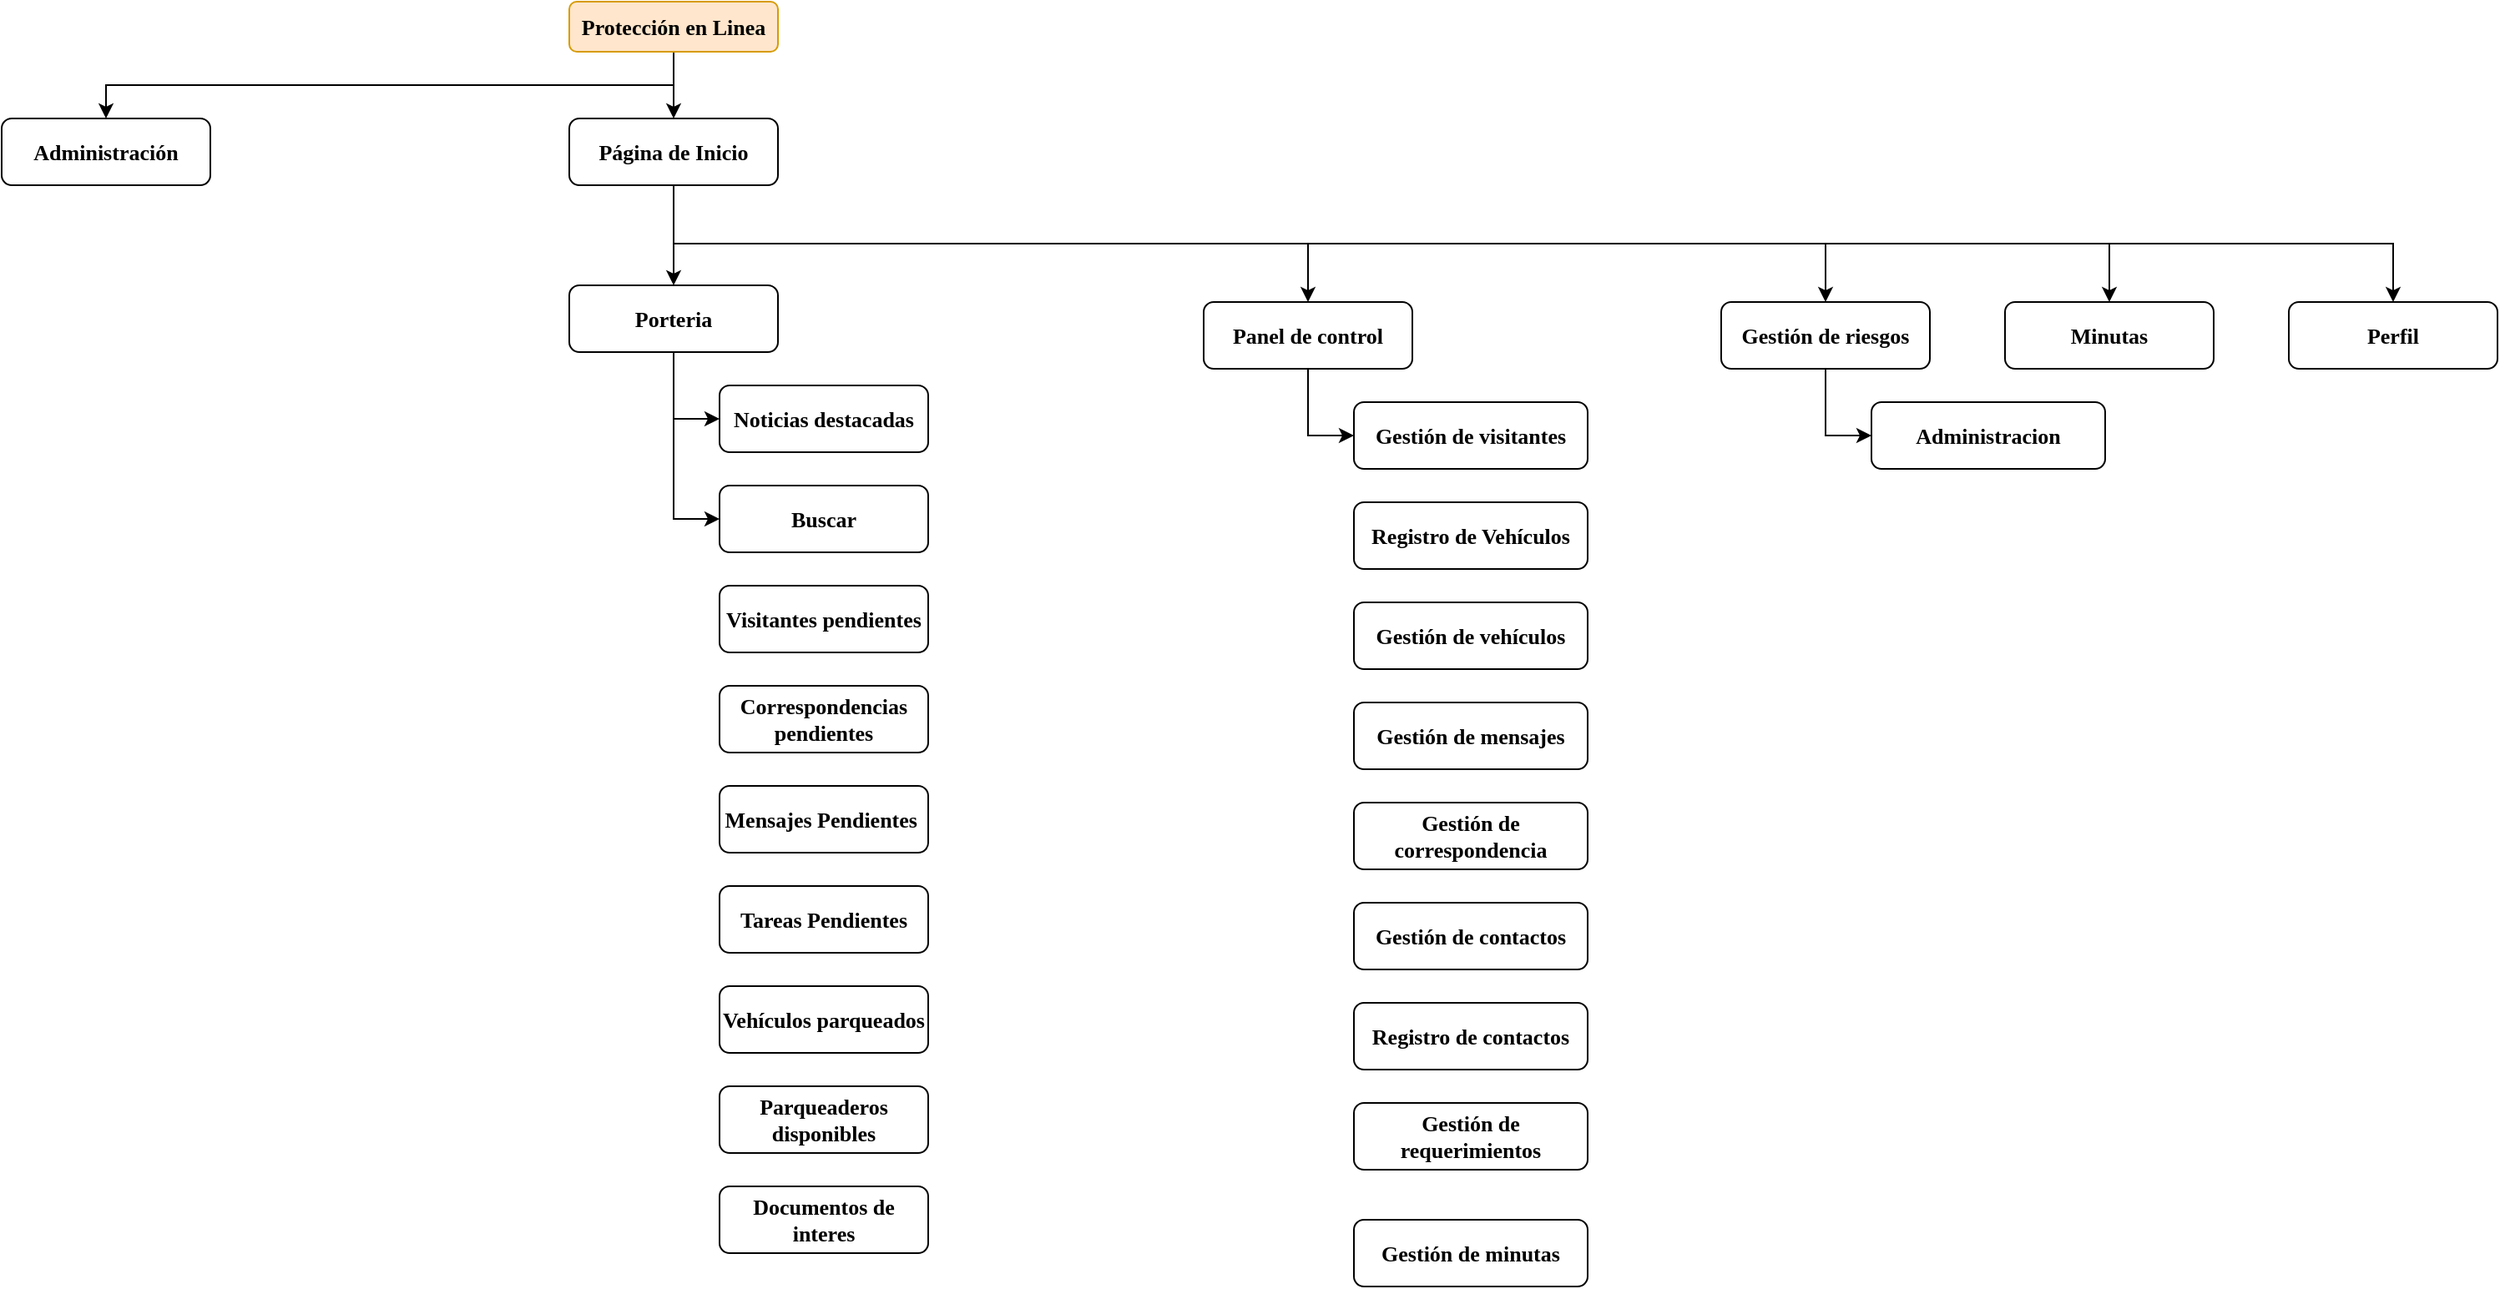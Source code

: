 <mxfile version="20.6.0" type="github">
  <diagram id="Iy70mCzCKJFpxcGli6i_" name="Page-1">
    <mxGraphModel dx="2276" dy="801" grid="1" gridSize="10" guides="1" tooltips="1" connect="1" arrows="1" fold="1" page="1" pageScale="1" pageWidth="850" pageHeight="1100" math="0" shadow="0">
      <root>
        <mxCell id="0" />
        <mxCell id="1" parent="0" />
        <mxCell id="mNEBTaRFAyoqbIbfhplp-5" style="edgeStyle=orthogonalEdgeStyle;rounded=0;orthogonalLoop=1;jettySize=auto;html=1;exitX=0.5;exitY=1;exitDx=0;exitDy=0;entryX=0.5;entryY=0;entryDx=0;entryDy=0;fontFamily=Verdana;fontSize=13;" edge="1" parent="1" source="mNEBTaRFAyoqbIbfhplp-1" target="mNEBTaRFAyoqbIbfhplp-3">
          <mxGeometry relative="1" as="geometry" />
        </mxCell>
        <mxCell id="mNEBTaRFAyoqbIbfhplp-6" style="edgeStyle=orthogonalEdgeStyle;rounded=0;orthogonalLoop=1;jettySize=auto;html=1;exitX=0.5;exitY=1;exitDx=0;exitDy=0;entryX=0.5;entryY=0;entryDx=0;entryDy=0;fontFamily=Verdana;fontSize=13;" edge="1" parent="1" source="mNEBTaRFAyoqbIbfhplp-1" target="mNEBTaRFAyoqbIbfhplp-4">
          <mxGeometry relative="1" as="geometry" />
        </mxCell>
        <mxCell id="mNEBTaRFAyoqbIbfhplp-1" value="Protección en Linea" style="rounded=1;whiteSpace=wrap;html=1;fillColor=#ffe6cc;strokeColor=#d79b00;fontFamily=Nunito;fontSource=https%3A%2F%2Ffonts.googleapis.com%2Fcss%3Ffamily%3DNunito;fontStyle=1;fontSize=13;" vertex="1" parent="1">
          <mxGeometry x="70" y="10" width="125" height="30" as="geometry" />
        </mxCell>
        <mxCell id="mNEBTaRFAyoqbIbfhplp-12" style="edgeStyle=orthogonalEdgeStyle;rounded=0;orthogonalLoop=1;jettySize=auto;html=1;exitX=0.5;exitY=1;exitDx=0;exitDy=0;entryX=0.5;entryY=0;entryDx=0;entryDy=0;fontFamily=Verdana;fontSize=13;" edge="1" parent="1" source="mNEBTaRFAyoqbIbfhplp-3" target="mNEBTaRFAyoqbIbfhplp-7">
          <mxGeometry relative="1" as="geometry" />
        </mxCell>
        <mxCell id="mNEBTaRFAyoqbIbfhplp-13" style="edgeStyle=orthogonalEdgeStyle;rounded=0;orthogonalLoop=1;jettySize=auto;html=1;exitX=0.5;exitY=1;exitDx=0;exitDy=0;entryX=0.5;entryY=0;entryDx=0;entryDy=0;fontFamily=Verdana;fontSize=13;" edge="1" parent="1" source="mNEBTaRFAyoqbIbfhplp-3" target="mNEBTaRFAyoqbIbfhplp-8">
          <mxGeometry relative="1" as="geometry" />
        </mxCell>
        <mxCell id="mNEBTaRFAyoqbIbfhplp-14" style="edgeStyle=orthogonalEdgeStyle;rounded=0;orthogonalLoop=1;jettySize=auto;html=1;exitX=0.5;exitY=1;exitDx=0;exitDy=0;fontFamily=Verdana;fontSize=13;" edge="1" parent="1" source="mNEBTaRFAyoqbIbfhplp-3" target="mNEBTaRFAyoqbIbfhplp-9">
          <mxGeometry relative="1" as="geometry" />
        </mxCell>
        <mxCell id="mNEBTaRFAyoqbIbfhplp-15" style="edgeStyle=orthogonalEdgeStyle;rounded=0;orthogonalLoop=1;jettySize=auto;html=1;exitX=0.5;exitY=1;exitDx=0;exitDy=0;fontFamily=Verdana;fontSize=13;" edge="1" parent="1" source="mNEBTaRFAyoqbIbfhplp-3" target="mNEBTaRFAyoqbIbfhplp-10">
          <mxGeometry relative="1" as="geometry" />
        </mxCell>
        <mxCell id="mNEBTaRFAyoqbIbfhplp-16" style="edgeStyle=orthogonalEdgeStyle;rounded=0;orthogonalLoop=1;jettySize=auto;html=1;exitX=0.5;exitY=1;exitDx=0;exitDy=0;entryX=0.5;entryY=0;entryDx=0;entryDy=0;fontFamily=Verdana;fontSize=13;" edge="1" parent="1" source="mNEBTaRFAyoqbIbfhplp-3" target="mNEBTaRFAyoqbIbfhplp-11">
          <mxGeometry relative="1" as="geometry" />
        </mxCell>
        <mxCell id="mNEBTaRFAyoqbIbfhplp-3" value="Página de Inicio" style="rounded=1;whiteSpace=wrap;html=1;fontFamily=Nunito;fontSource=https%3A%2F%2Ffonts.googleapis.com%2Fcss%3Ffamily%3DNunito;fontStyle=1;fontSize=13;" vertex="1" parent="1">
          <mxGeometry x="70" y="80" width="125" height="40" as="geometry" />
        </mxCell>
        <mxCell id="mNEBTaRFAyoqbIbfhplp-4" value="Administración" style="rounded=1;whiteSpace=wrap;html=1;fontFamily=Nunito;fontSource=https%3A%2F%2Ffonts.googleapis.com%2Fcss%3Ffamily%3DNunito;fontStyle=1;fontSize=13;" vertex="1" parent="1">
          <mxGeometry x="-270" y="80" width="125" height="40" as="geometry" />
        </mxCell>
        <mxCell id="mNEBTaRFAyoqbIbfhplp-19" style="edgeStyle=orthogonalEdgeStyle;rounded=0;orthogonalLoop=1;jettySize=auto;html=1;exitX=0.5;exitY=1;exitDx=0;exitDy=0;entryX=0;entryY=0.5;entryDx=0;entryDy=0;fontFamily=Verdana;fontSize=13;" edge="1" parent="1" source="mNEBTaRFAyoqbIbfhplp-7" target="mNEBTaRFAyoqbIbfhplp-17">
          <mxGeometry relative="1" as="geometry" />
        </mxCell>
        <mxCell id="mNEBTaRFAyoqbIbfhplp-21" style="edgeStyle=orthogonalEdgeStyle;rounded=0;orthogonalLoop=1;jettySize=auto;html=1;exitX=0.5;exitY=1;exitDx=0;exitDy=0;entryX=0;entryY=0.5;entryDx=0;entryDy=0;fontFamily=Verdana;fontSize=13;" edge="1" parent="1" source="mNEBTaRFAyoqbIbfhplp-7" target="mNEBTaRFAyoqbIbfhplp-20">
          <mxGeometry relative="1" as="geometry" />
        </mxCell>
        <mxCell id="mNEBTaRFAyoqbIbfhplp-7" value="Porteria" style="rounded=1;whiteSpace=wrap;html=1;fontFamily=Nunito;fontSource=https%3A%2F%2Ffonts.googleapis.com%2Fcss%3Ffamily%3DNunito;fontStyle=1;fontSize=13;" vertex="1" parent="1">
          <mxGeometry x="70" y="180" width="125" height="40" as="geometry" />
        </mxCell>
        <mxCell id="mNEBTaRFAyoqbIbfhplp-30" style="edgeStyle=orthogonalEdgeStyle;rounded=0;orthogonalLoop=1;jettySize=auto;html=1;exitX=0.5;exitY=1;exitDx=0;exitDy=0;entryX=0;entryY=0.5;entryDx=0;entryDy=0;fontFamily=Verdana;fontSize=13;" edge="1" parent="1" source="mNEBTaRFAyoqbIbfhplp-8" target="mNEBTaRFAyoqbIbfhplp-29">
          <mxGeometry relative="1" as="geometry" />
        </mxCell>
        <mxCell id="mNEBTaRFAyoqbIbfhplp-8" value="Panel de control" style="rounded=1;whiteSpace=wrap;html=1;fontFamily=Nunito;fontSource=https%3A%2F%2Ffonts.googleapis.com%2Fcss%3Ffamily%3DNunito;fontStyle=1;fontSize=13;" vertex="1" parent="1">
          <mxGeometry x="450" y="190" width="125" height="40" as="geometry" />
        </mxCell>
        <mxCell id="mNEBTaRFAyoqbIbfhplp-42" style="edgeStyle=orthogonalEdgeStyle;rounded=0;orthogonalLoop=1;jettySize=auto;html=1;exitX=0.5;exitY=1;exitDx=0;exitDy=0;entryX=0;entryY=0.5;entryDx=0;entryDy=0;fontFamily=Verdana;fontSize=13;" edge="1" parent="1" source="mNEBTaRFAyoqbIbfhplp-9" target="mNEBTaRFAyoqbIbfhplp-41">
          <mxGeometry relative="1" as="geometry" />
        </mxCell>
        <mxCell id="mNEBTaRFAyoqbIbfhplp-9" value="Gestión de riesgos" style="rounded=1;whiteSpace=wrap;html=1;fontFamily=Nunito;fontSource=https%3A%2F%2Ffonts.googleapis.com%2Fcss%3Ffamily%3DNunito;fontStyle=1;fontSize=13;" vertex="1" parent="1">
          <mxGeometry x="760" y="190" width="125" height="40" as="geometry" />
        </mxCell>
        <mxCell id="mNEBTaRFAyoqbIbfhplp-10" value="Minutas" style="rounded=1;whiteSpace=wrap;html=1;fontFamily=Nunito;fontSource=https%3A%2F%2Ffonts.googleapis.com%2Fcss%3Ffamily%3DNunito;fontStyle=1;fontSize=13;" vertex="1" parent="1">
          <mxGeometry x="930" y="190" width="125" height="40" as="geometry" />
        </mxCell>
        <mxCell id="mNEBTaRFAyoqbIbfhplp-11" value="Perfil" style="rounded=1;whiteSpace=wrap;html=1;fontFamily=Nunito;fontSource=https%3A%2F%2Ffonts.googleapis.com%2Fcss%3Ffamily%3DNunito;fontStyle=1;fontSize=13;" vertex="1" parent="1">
          <mxGeometry x="1100" y="190" width="125" height="40" as="geometry" />
        </mxCell>
        <mxCell id="mNEBTaRFAyoqbIbfhplp-17" value="Noticias destacadas" style="rounded=1;whiteSpace=wrap;html=1;fontFamily=Nunito;fontSource=https%3A%2F%2Ffonts.googleapis.com%2Fcss%3Ffamily%3DNunito;fontStyle=1;fontSize=13;" vertex="1" parent="1">
          <mxGeometry x="160" y="240" width="125" height="40" as="geometry" />
        </mxCell>
        <mxCell id="mNEBTaRFAyoqbIbfhplp-20" value="Buscar" style="rounded=1;whiteSpace=wrap;html=1;fontFamily=Nunito;fontSource=https%3A%2F%2Ffonts.googleapis.com%2Fcss%3Ffamily%3DNunito;fontStyle=1;fontSize=13;align=center;" vertex="1" parent="1">
          <mxGeometry x="160" y="300" width="125" height="40" as="geometry" />
        </mxCell>
        <mxCell id="mNEBTaRFAyoqbIbfhplp-22" value="Visitantes pendientes" style="rounded=1;whiteSpace=wrap;html=1;fontFamily=Nunito;fontSource=https%3A%2F%2Ffonts.googleapis.com%2Fcss%3Ffamily%3DNunito;fontStyle=1;fontSize=13;align=center;" vertex="1" parent="1">
          <mxGeometry x="160" y="360" width="125" height="40" as="geometry" />
        </mxCell>
        <mxCell id="mNEBTaRFAyoqbIbfhplp-23" value="Correspondencias&lt;br&gt;pendientes" style="rounded=1;whiteSpace=wrap;html=1;fontFamily=Nunito;fontSource=https%3A%2F%2Ffonts.googleapis.com%2Fcss%3Ffamily%3DNunito;fontStyle=1;fontSize=13;align=center;" vertex="1" parent="1">
          <mxGeometry x="160" y="420" width="125" height="40" as="geometry" />
        </mxCell>
        <mxCell id="mNEBTaRFAyoqbIbfhplp-24" value="Mensajes Pendientes&amp;nbsp;" style="rounded=1;whiteSpace=wrap;html=1;fontFamily=Nunito;fontSource=https%3A%2F%2Ffonts.googleapis.com%2Fcss%3Ffamily%3DNunito;fontStyle=1;fontSize=13;align=center;" vertex="1" parent="1">
          <mxGeometry x="160" y="480" width="125" height="40" as="geometry" />
        </mxCell>
        <mxCell id="mNEBTaRFAyoqbIbfhplp-25" value="Tareas Pendientes" style="rounded=1;whiteSpace=wrap;html=1;fontFamily=Nunito;fontSource=https%3A%2F%2Ffonts.googleapis.com%2Fcss%3Ffamily%3DNunito;fontStyle=1;fontSize=13;align=center;" vertex="1" parent="1">
          <mxGeometry x="160" y="540" width="125" height="40" as="geometry" />
        </mxCell>
        <mxCell id="mNEBTaRFAyoqbIbfhplp-26" value="Vehículos parqueados" style="rounded=1;whiteSpace=wrap;html=1;fontFamily=Nunito;fontSource=https%3A%2F%2Ffonts.googleapis.com%2Fcss%3Ffamily%3DNunito;fontStyle=1;fontSize=13;align=center;" vertex="1" parent="1">
          <mxGeometry x="160" y="600" width="125" height="40" as="geometry" />
        </mxCell>
        <mxCell id="mNEBTaRFAyoqbIbfhplp-27" value="Parqueaderos disponibles" style="rounded=1;whiteSpace=wrap;html=1;fontFamily=Nunito;fontSource=https%3A%2F%2Ffonts.googleapis.com%2Fcss%3Ffamily%3DNunito;fontStyle=1;fontSize=13;align=center;" vertex="1" parent="1">
          <mxGeometry x="160" y="660" width="125" height="40" as="geometry" />
        </mxCell>
        <mxCell id="mNEBTaRFAyoqbIbfhplp-28" value="Documentos de interes" style="rounded=1;whiteSpace=wrap;html=1;fontFamily=Nunito;fontSource=https%3A%2F%2Ffonts.googleapis.com%2Fcss%3Ffamily%3DNunito;fontStyle=1;fontSize=13;align=center;" vertex="1" parent="1">
          <mxGeometry x="160" y="720" width="125" height="40" as="geometry" />
        </mxCell>
        <mxCell id="mNEBTaRFAyoqbIbfhplp-29" value="Gestión de visitantes" style="rounded=1;whiteSpace=wrap;html=1;fontFamily=Nunito;fontSource=https%3A%2F%2Ffonts.googleapis.com%2Fcss%3Ffamily%3DNunito;fontStyle=1;fontSize=13;align=center;" vertex="1" parent="1">
          <mxGeometry x="540" y="250" width="140" height="40" as="geometry" />
        </mxCell>
        <mxCell id="mNEBTaRFAyoqbIbfhplp-31" value="Registro de Vehículos" style="rounded=1;whiteSpace=wrap;html=1;fontFamily=Nunito;fontSource=https%3A%2F%2Ffonts.googleapis.com%2Fcss%3Ffamily%3DNunito;fontStyle=1;fontSize=13;align=center;" vertex="1" parent="1">
          <mxGeometry x="540" y="310" width="140" height="40" as="geometry" />
        </mxCell>
        <mxCell id="mNEBTaRFAyoqbIbfhplp-34" value="Gestión de vehículos" style="rounded=1;whiteSpace=wrap;html=1;fontFamily=Nunito;fontSource=https%3A%2F%2Ffonts.googleapis.com%2Fcss%3Ffamily%3DNunito;fontStyle=1;fontSize=13;align=center;" vertex="1" parent="1">
          <mxGeometry x="540" y="370" width="140" height="40" as="geometry" />
        </mxCell>
        <mxCell id="mNEBTaRFAyoqbIbfhplp-35" value="Gestión de mensajes" style="rounded=1;whiteSpace=wrap;html=1;fontFamily=Nunito;fontSource=https%3A%2F%2Ffonts.googleapis.com%2Fcss%3Ffamily%3DNunito;fontStyle=1;fontSize=13;align=center;" vertex="1" parent="1">
          <mxGeometry x="540" y="430" width="140" height="40" as="geometry" />
        </mxCell>
        <mxCell id="mNEBTaRFAyoqbIbfhplp-36" value="Gestión de correspondencia" style="rounded=1;whiteSpace=wrap;html=1;fontFamily=Nunito;fontSource=https%3A%2F%2Ffonts.googleapis.com%2Fcss%3Ffamily%3DNunito;fontStyle=1;fontSize=13;align=center;" vertex="1" parent="1">
          <mxGeometry x="540" y="490" width="140" height="40" as="geometry" />
        </mxCell>
        <mxCell id="mNEBTaRFAyoqbIbfhplp-37" value="Gestión de contactos" style="rounded=1;whiteSpace=wrap;html=1;fontFamily=Nunito;fontSource=https%3A%2F%2Ffonts.googleapis.com%2Fcss%3Ffamily%3DNunito;fontStyle=1;fontSize=13;align=center;" vertex="1" parent="1">
          <mxGeometry x="540" y="550" width="140" height="40" as="geometry" />
        </mxCell>
        <mxCell id="mNEBTaRFAyoqbIbfhplp-38" value="Registro de contactos" style="rounded=1;whiteSpace=wrap;html=1;fontFamily=Nunito;fontSource=https%3A%2F%2Ffonts.googleapis.com%2Fcss%3Ffamily%3DNunito;fontStyle=1;fontSize=13;align=center;" vertex="1" parent="1">
          <mxGeometry x="540" y="610" width="140" height="40" as="geometry" />
        </mxCell>
        <mxCell id="mNEBTaRFAyoqbIbfhplp-39" value="Gestión de requerimientos" style="rounded=1;whiteSpace=wrap;html=1;fontFamily=Nunito;fontSource=https%3A%2F%2Ffonts.googleapis.com%2Fcss%3Ffamily%3DNunito;fontStyle=1;fontSize=13;align=center;" vertex="1" parent="1">
          <mxGeometry x="540" y="670" width="140" height="40" as="geometry" />
        </mxCell>
        <mxCell id="mNEBTaRFAyoqbIbfhplp-40" value="Gestión de minutas" style="rounded=1;whiteSpace=wrap;html=1;fontFamily=Nunito;fontSource=https%3A%2F%2Ffonts.googleapis.com%2Fcss%3Ffamily%3DNunito;fontStyle=1;fontSize=13;align=center;" vertex="1" parent="1">
          <mxGeometry x="540" y="740" width="140" height="40" as="geometry" />
        </mxCell>
        <mxCell id="mNEBTaRFAyoqbIbfhplp-41" value="Administracion" style="rounded=1;whiteSpace=wrap;html=1;fontFamily=Nunito;fontSource=https%3A%2F%2Ffonts.googleapis.com%2Fcss%3Ffamily%3DNunito;fontStyle=1;fontSize=13;align=center;" vertex="1" parent="1">
          <mxGeometry x="850" y="250" width="140" height="40" as="geometry" />
        </mxCell>
      </root>
    </mxGraphModel>
  </diagram>
</mxfile>
